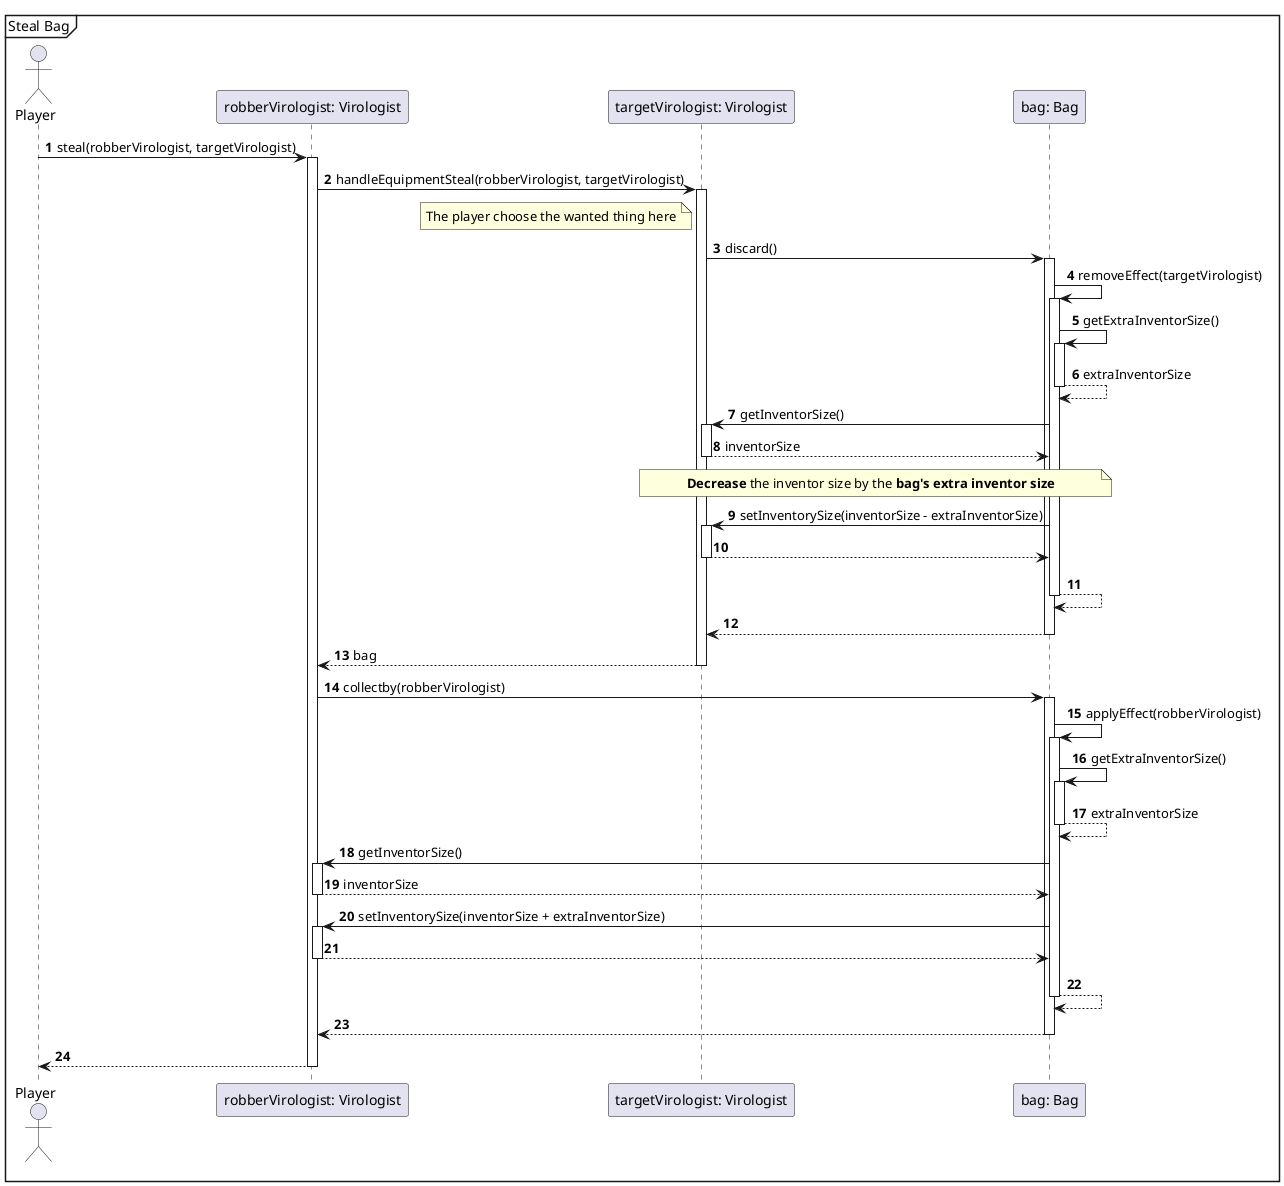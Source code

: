 @startuml
'https://plantuml.com/sequence-diagram
autonumber

mainframe Steal Bag

actor Player

Player -> "robberVirologist: Virologist"++: steal(robberVirologist, targetVirologist)

"robberVirologist: Virologist" ->  "targetVirologist: Virologist"++: handleEquipmentSteal(robberVirologist, targetVirologist)


        note left  "targetVirologist: Virologist"
            The player choose the wanted thing here
        end note

         "targetVirologist: Virologist"->"bag: Bag"++:discard()

         "bag: Bag" -> "bag: Bag"++ : removeEffect(targetVirologist)

                 "bag: Bag" -> "bag: Bag" ++ : getExtraInventorSize()
                 "bag: Bag"  --> "bag: Bag" -- : extraInventorSize

                 "bag: Bag"  -> "targetVirologist: Virologist"++ : getInventorSize()
                 "targetVirologist: Virologist"--> "bag: Bag" -- : inventorSize

                 note over "targetVirologist: Virologist", "bag: Bag"
                 **Decrease** the inventor size by the **bag's extra inventor size**
                 end note

                 "bag: Bag"  -> "targetVirologist: Virologist"++ : setInventorySize(inventorSize - extraInventorSize)
                 "targetVirologist: Virologist"--> "bag: Bag" --
                 "bag: Bag"--> "bag: Bag"--

        "bag: Bag"--> "targetVirologist: Virologist"--


     "targetVirologist: Virologist" -->"robberVirologist: Virologist"--: bag
    "robberVirologist: Virologist"->"bag: Bag"++:collectby(robberVirologist)
    "bag: Bag" -> "bag: Bag"++ : applyEffect(robberVirologist)


    'Itt miért kéri le magától a méretét?
    "bag: Bag" -> "bag: Bag"++ : getExtraInventorSize()
    "bag: Bag" --> "bag: Bag"-- : extraInventorSize

    "bag: Bag" -> "robberVirologist: Virologist"++ : getInventorSize()
    "robberVirologist: Virologist" --> "bag: Bag"-- : inventorSize

    "bag: Bag" -> "robberVirologist: Virologist"++ : setInventorySize(inventorSize + extraInventorSize)
    "robberVirologist: Virologist" --> "bag: Bag"--

    "bag: Bag" --> "bag: Bag"--
    "bag: Bag" --> "robberVirologist: Virologist"--



"robberVirologist: Virologist" --> Player --
@enduml